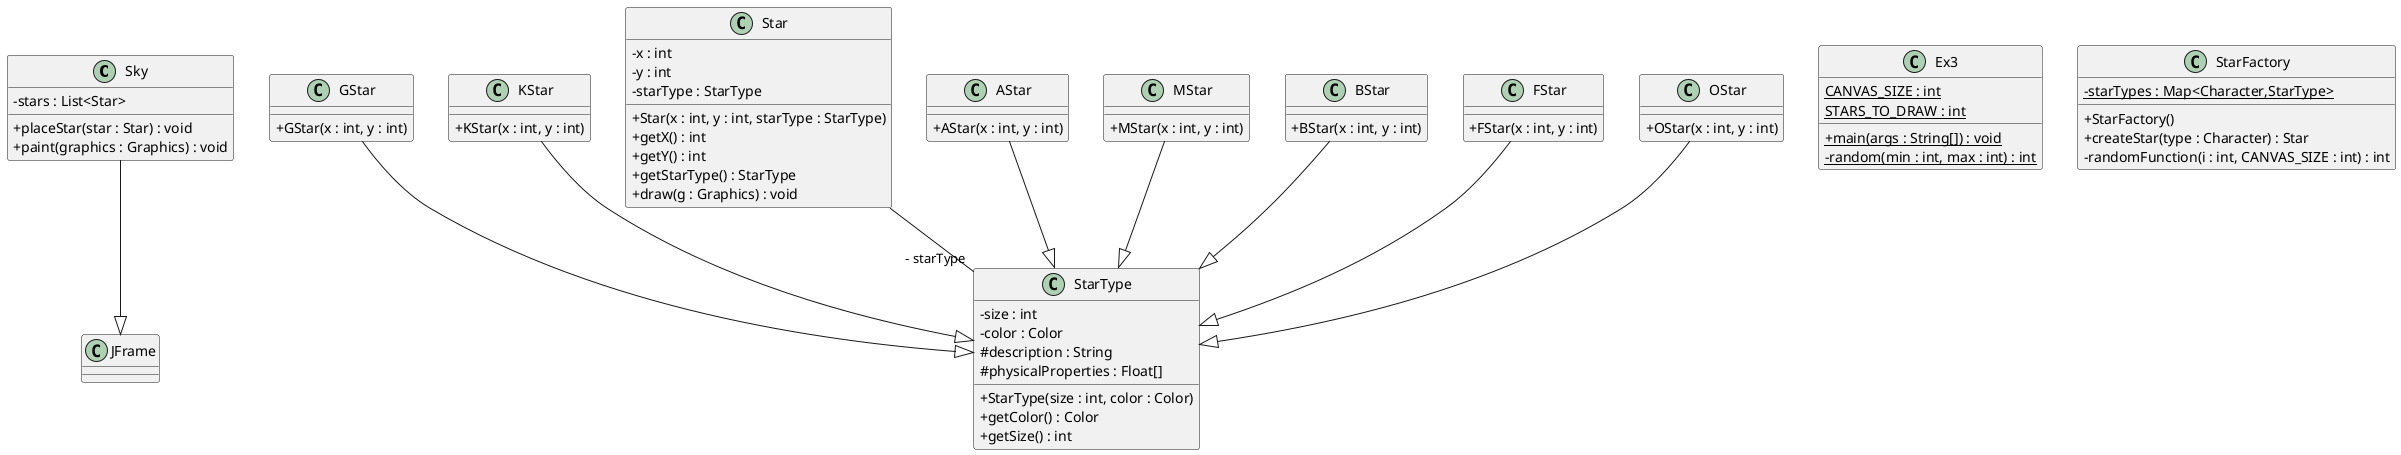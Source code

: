 @startuml
skinparam classAttributeIconSize 0
class Sky{
- stars : List<Star>
+ placeStar(star : Star) : void
+ paint(graphics : Graphics) : void
}
Sky --|> JFrame
class GStar{
+ GStar(x : int, y : int)
}
GStar --|> StarType
class KStar{
+ KStar(x : int, y : int)
}
KStar --|> StarType
class Star{
- x : int
- y : int
- starType : StarType
+ Star(x : int, y : int, starType : StarType)
+ getX() : int
+ getY() : int
+ getStarType() : StarType
+ draw(g : Graphics) : void
}
class AStar{
+ AStar(x : int, y : int)
}
AStar --|> StarType
class MStar{
+ MStar(x : int, y : int)
}
MStar --|> StarType
class Ex3{
{static} CANVAS_SIZE : int
{static} STARS_TO_DRAW : int
+ {static} main(args : String[]) : void
- {static} random(min : int, max : int) : int
}
class StarFactory{
- {static} starTypes : Map<Character,StarType>
+ StarFactory()
+ createStar(type : Character) : Star
- randomFunction(i : int, CANVAS_SIZE : int) : int
}
class BStar{
+ BStar(x : int, y : int)
}
BStar --|> StarType
class StarType{
- size : int
- color : Color
# description : String
# physicalProperties : Float[]
+ StarType(size : int, color : Color)
+ getColor() : Color
+ getSize() : int
}
class FStar{
+ FStar(x : int, y : int)
}
FStar --|> StarType
class OStar{
+ OStar(x : int, y : int)
}
OStar --|> StarType
Star--"- starType" StarType
@enduml